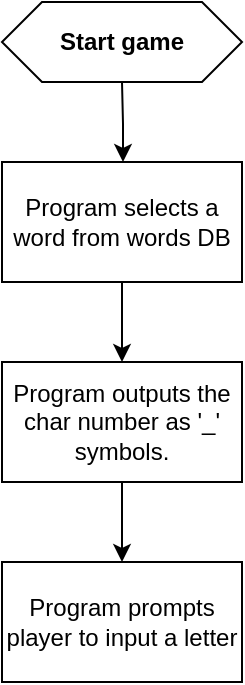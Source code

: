 <mxfile version="21.7.4" type="github">
  <diagram name="Page-1" id="5H7ZmO1fpypQiVVQl2T4">
    <mxGraphModel dx="1061" dy="896" grid="1" gridSize="10" guides="1" tooltips="1" connect="1" arrows="1" fold="1" page="1" pageScale="1" pageWidth="850" pageHeight="1100" math="0" shadow="0">
      <root>
        <mxCell id="0" />
        <mxCell id="1" parent="0" />
        <mxCell id="usdSpLGELuZKo4KtqsCg-2" style="edgeStyle=orthogonalEdgeStyle;rounded=0;orthogonalLoop=1;jettySize=auto;html=1;entryX=0.5;entryY=0;entryDx=0;entryDy=0;" edge="1" parent="1">
          <mxGeometry relative="1" as="geometry">
            <mxPoint x="425.5" y="180" as="targetPoint" />
            <mxPoint x="425" y="140" as="sourcePoint" />
          </mxGeometry>
        </mxCell>
        <mxCell id="usdSpLGELuZKo4KtqsCg-8" value="&lt;b&gt;Start game&lt;br&gt;&lt;/b&gt;" style="shape=hexagon;perimeter=hexagonPerimeter2;whiteSpace=wrap;html=1;fixedSize=1;" vertex="1" parent="1">
          <mxGeometry x="365" y="100" width="120" height="40" as="geometry" />
        </mxCell>
        <mxCell id="usdSpLGELuZKo4KtqsCg-11" value="" style="edgeStyle=orthogonalEdgeStyle;rounded=0;orthogonalLoop=1;jettySize=auto;html=1;" edge="1" parent="1" source="usdSpLGELuZKo4KtqsCg-9" target="usdSpLGELuZKo4KtqsCg-10">
          <mxGeometry relative="1" as="geometry" />
        </mxCell>
        <mxCell id="usdSpLGELuZKo4KtqsCg-9" value="Program selects a word from words DB" style="rounded=0;whiteSpace=wrap;html=1;" vertex="1" parent="1">
          <mxGeometry x="365" y="180" width="120" height="60" as="geometry" />
        </mxCell>
        <mxCell id="usdSpLGELuZKo4KtqsCg-13" value="" style="edgeStyle=orthogonalEdgeStyle;rounded=0;orthogonalLoop=1;jettySize=auto;html=1;" edge="1" parent="1" source="usdSpLGELuZKo4KtqsCg-10" target="usdSpLGELuZKo4KtqsCg-12">
          <mxGeometry relative="1" as="geometry" />
        </mxCell>
        <mxCell id="usdSpLGELuZKo4KtqsCg-10" value="&lt;div&gt;Program outputs the char number as &#39;_&#39; symbols.&lt;/div&gt;" style="rounded=0;whiteSpace=wrap;html=1;" vertex="1" parent="1">
          <mxGeometry x="365" y="280" width="120" height="60" as="geometry" />
        </mxCell>
        <mxCell id="usdSpLGELuZKo4KtqsCg-12" value="&lt;div&gt;Program prompts player to input a letter&lt;br&gt;&lt;/div&gt;" style="rounded=0;whiteSpace=wrap;html=1;" vertex="1" parent="1">
          <mxGeometry x="365" y="380" width="120" height="60" as="geometry" />
        </mxCell>
      </root>
    </mxGraphModel>
  </diagram>
</mxfile>
